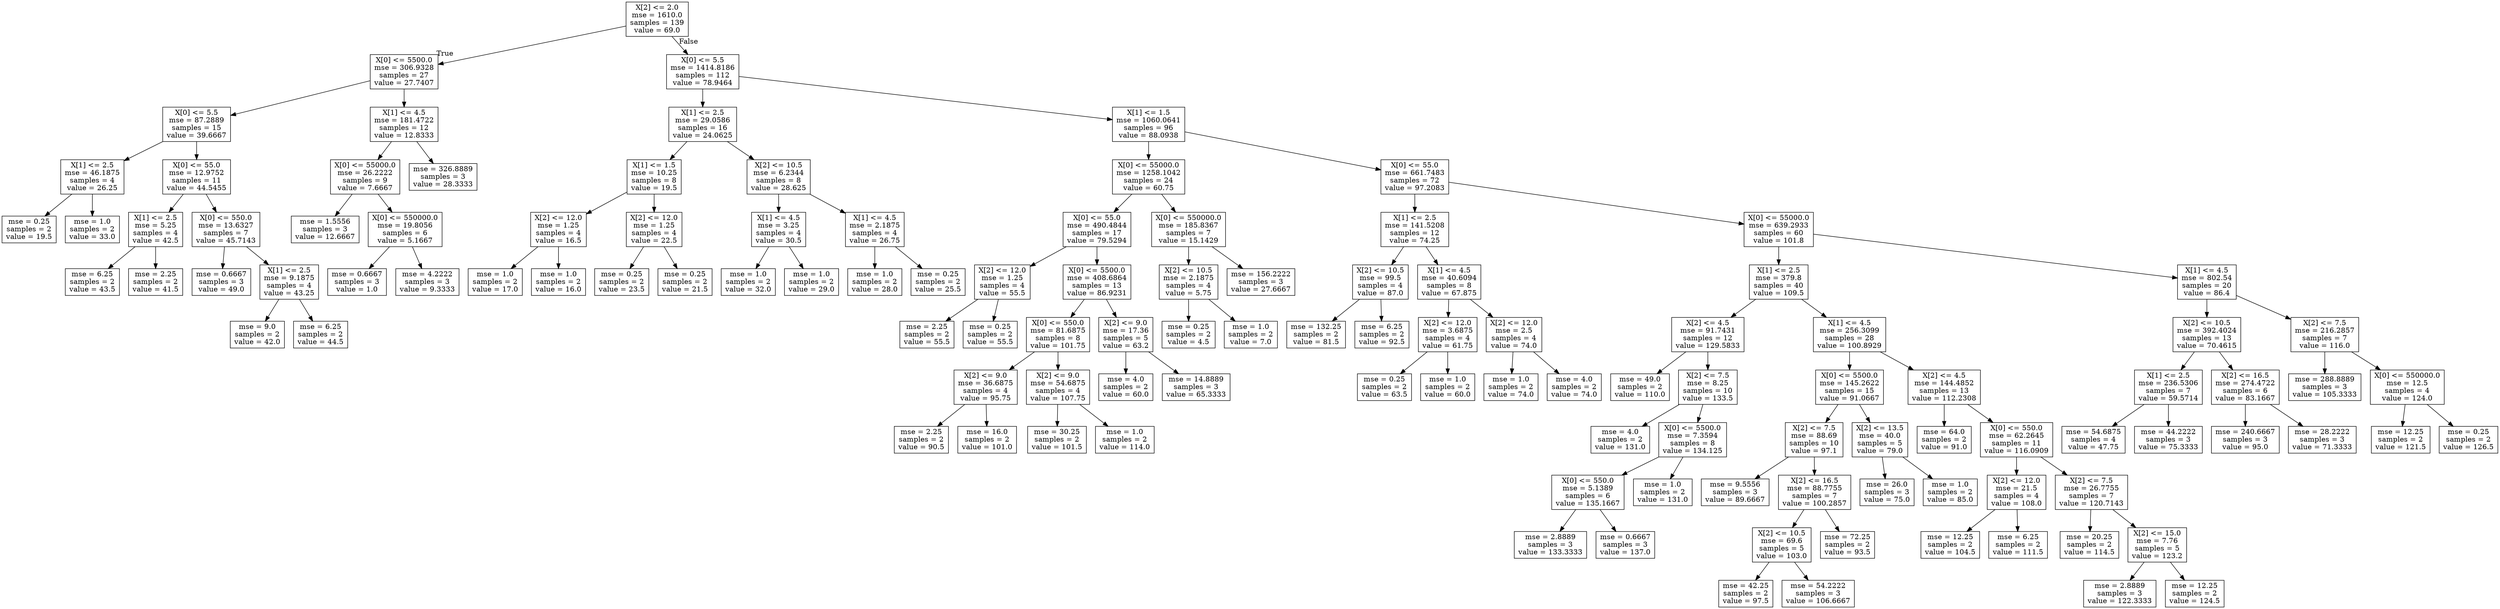 digraph Tree {
node [shape=box] ;
0 [label="X[2] <= 2.0\nmse = 1610.0\nsamples = 139\nvalue = 69.0"] ;
1 [label="X[0] <= 5500.0\nmse = 306.9328\nsamples = 27\nvalue = 27.7407"] ;
0 -> 1 [labeldistance=2.5, labelangle=45, headlabel="True"] ;
2 [label="X[0] <= 5.5\nmse = 87.2889\nsamples = 15\nvalue = 39.6667"] ;
1 -> 2 ;
3 [label="X[1] <= 2.5\nmse = 46.1875\nsamples = 4\nvalue = 26.25"] ;
2 -> 3 ;
4 [label="mse = 0.25\nsamples = 2\nvalue = 19.5"] ;
3 -> 4 ;
5 [label="mse = 1.0\nsamples = 2\nvalue = 33.0"] ;
3 -> 5 ;
6 [label="X[0] <= 55.0\nmse = 12.9752\nsamples = 11\nvalue = 44.5455"] ;
2 -> 6 ;
7 [label="X[1] <= 2.5\nmse = 5.25\nsamples = 4\nvalue = 42.5"] ;
6 -> 7 ;
8 [label="mse = 6.25\nsamples = 2\nvalue = 43.5"] ;
7 -> 8 ;
9 [label="mse = 2.25\nsamples = 2\nvalue = 41.5"] ;
7 -> 9 ;
10 [label="X[0] <= 550.0\nmse = 13.6327\nsamples = 7\nvalue = 45.7143"] ;
6 -> 10 ;
11 [label="mse = 0.6667\nsamples = 3\nvalue = 49.0"] ;
10 -> 11 ;
12 [label="X[1] <= 2.5\nmse = 9.1875\nsamples = 4\nvalue = 43.25"] ;
10 -> 12 ;
13 [label="mse = 9.0\nsamples = 2\nvalue = 42.0"] ;
12 -> 13 ;
14 [label="mse = 6.25\nsamples = 2\nvalue = 44.5"] ;
12 -> 14 ;
15 [label="X[1] <= 4.5\nmse = 181.4722\nsamples = 12\nvalue = 12.8333"] ;
1 -> 15 ;
16 [label="X[0] <= 55000.0\nmse = 26.2222\nsamples = 9\nvalue = 7.6667"] ;
15 -> 16 ;
17 [label="mse = 1.5556\nsamples = 3\nvalue = 12.6667"] ;
16 -> 17 ;
18 [label="X[0] <= 550000.0\nmse = 19.8056\nsamples = 6\nvalue = 5.1667"] ;
16 -> 18 ;
19 [label="mse = 0.6667\nsamples = 3\nvalue = 1.0"] ;
18 -> 19 ;
20 [label="mse = 4.2222\nsamples = 3\nvalue = 9.3333"] ;
18 -> 20 ;
21 [label="mse = 326.8889\nsamples = 3\nvalue = 28.3333"] ;
15 -> 21 ;
22 [label="X[0] <= 5.5\nmse = 1414.8186\nsamples = 112\nvalue = 78.9464"] ;
0 -> 22 [labeldistance=2.5, labelangle=-45, headlabel="False"] ;
23 [label="X[1] <= 2.5\nmse = 29.0586\nsamples = 16\nvalue = 24.0625"] ;
22 -> 23 ;
24 [label="X[1] <= 1.5\nmse = 10.25\nsamples = 8\nvalue = 19.5"] ;
23 -> 24 ;
25 [label="X[2] <= 12.0\nmse = 1.25\nsamples = 4\nvalue = 16.5"] ;
24 -> 25 ;
26 [label="mse = 1.0\nsamples = 2\nvalue = 17.0"] ;
25 -> 26 ;
27 [label="mse = 1.0\nsamples = 2\nvalue = 16.0"] ;
25 -> 27 ;
28 [label="X[2] <= 12.0\nmse = 1.25\nsamples = 4\nvalue = 22.5"] ;
24 -> 28 ;
29 [label="mse = 0.25\nsamples = 2\nvalue = 23.5"] ;
28 -> 29 ;
30 [label="mse = 0.25\nsamples = 2\nvalue = 21.5"] ;
28 -> 30 ;
31 [label="X[2] <= 10.5\nmse = 6.2344\nsamples = 8\nvalue = 28.625"] ;
23 -> 31 ;
32 [label="X[1] <= 4.5\nmse = 3.25\nsamples = 4\nvalue = 30.5"] ;
31 -> 32 ;
33 [label="mse = 1.0\nsamples = 2\nvalue = 32.0"] ;
32 -> 33 ;
34 [label="mse = 1.0\nsamples = 2\nvalue = 29.0"] ;
32 -> 34 ;
35 [label="X[1] <= 4.5\nmse = 2.1875\nsamples = 4\nvalue = 26.75"] ;
31 -> 35 ;
36 [label="mse = 1.0\nsamples = 2\nvalue = 28.0"] ;
35 -> 36 ;
37 [label="mse = 0.25\nsamples = 2\nvalue = 25.5"] ;
35 -> 37 ;
38 [label="X[1] <= 1.5\nmse = 1060.0641\nsamples = 96\nvalue = 88.0938"] ;
22 -> 38 ;
39 [label="X[0] <= 55000.0\nmse = 1258.1042\nsamples = 24\nvalue = 60.75"] ;
38 -> 39 ;
40 [label="X[0] <= 55.0\nmse = 490.4844\nsamples = 17\nvalue = 79.5294"] ;
39 -> 40 ;
41 [label="X[2] <= 12.0\nmse = 1.25\nsamples = 4\nvalue = 55.5"] ;
40 -> 41 ;
42 [label="mse = 2.25\nsamples = 2\nvalue = 55.5"] ;
41 -> 42 ;
43 [label="mse = 0.25\nsamples = 2\nvalue = 55.5"] ;
41 -> 43 ;
44 [label="X[0] <= 5500.0\nmse = 408.6864\nsamples = 13\nvalue = 86.9231"] ;
40 -> 44 ;
45 [label="X[0] <= 550.0\nmse = 81.6875\nsamples = 8\nvalue = 101.75"] ;
44 -> 45 ;
46 [label="X[2] <= 9.0\nmse = 36.6875\nsamples = 4\nvalue = 95.75"] ;
45 -> 46 ;
47 [label="mse = 2.25\nsamples = 2\nvalue = 90.5"] ;
46 -> 47 ;
48 [label="mse = 16.0\nsamples = 2\nvalue = 101.0"] ;
46 -> 48 ;
49 [label="X[2] <= 9.0\nmse = 54.6875\nsamples = 4\nvalue = 107.75"] ;
45 -> 49 ;
50 [label="mse = 30.25\nsamples = 2\nvalue = 101.5"] ;
49 -> 50 ;
51 [label="mse = 1.0\nsamples = 2\nvalue = 114.0"] ;
49 -> 51 ;
52 [label="X[2] <= 9.0\nmse = 17.36\nsamples = 5\nvalue = 63.2"] ;
44 -> 52 ;
53 [label="mse = 4.0\nsamples = 2\nvalue = 60.0"] ;
52 -> 53 ;
54 [label="mse = 14.8889\nsamples = 3\nvalue = 65.3333"] ;
52 -> 54 ;
55 [label="X[0] <= 550000.0\nmse = 185.8367\nsamples = 7\nvalue = 15.1429"] ;
39 -> 55 ;
56 [label="X[2] <= 10.5\nmse = 2.1875\nsamples = 4\nvalue = 5.75"] ;
55 -> 56 ;
57 [label="mse = 0.25\nsamples = 2\nvalue = 4.5"] ;
56 -> 57 ;
58 [label="mse = 1.0\nsamples = 2\nvalue = 7.0"] ;
56 -> 58 ;
59 [label="mse = 156.2222\nsamples = 3\nvalue = 27.6667"] ;
55 -> 59 ;
60 [label="X[0] <= 55.0\nmse = 661.7483\nsamples = 72\nvalue = 97.2083"] ;
38 -> 60 ;
61 [label="X[1] <= 2.5\nmse = 141.5208\nsamples = 12\nvalue = 74.25"] ;
60 -> 61 ;
62 [label="X[2] <= 10.5\nmse = 99.5\nsamples = 4\nvalue = 87.0"] ;
61 -> 62 ;
63 [label="mse = 132.25\nsamples = 2\nvalue = 81.5"] ;
62 -> 63 ;
64 [label="mse = 6.25\nsamples = 2\nvalue = 92.5"] ;
62 -> 64 ;
65 [label="X[1] <= 4.5\nmse = 40.6094\nsamples = 8\nvalue = 67.875"] ;
61 -> 65 ;
66 [label="X[2] <= 12.0\nmse = 3.6875\nsamples = 4\nvalue = 61.75"] ;
65 -> 66 ;
67 [label="mse = 0.25\nsamples = 2\nvalue = 63.5"] ;
66 -> 67 ;
68 [label="mse = 1.0\nsamples = 2\nvalue = 60.0"] ;
66 -> 68 ;
69 [label="X[2] <= 12.0\nmse = 2.5\nsamples = 4\nvalue = 74.0"] ;
65 -> 69 ;
70 [label="mse = 1.0\nsamples = 2\nvalue = 74.0"] ;
69 -> 70 ;
71 [label="mse = 4.0\nsamples = 2\nvalue = 74.0"] ;
69 -> 71 ;
72 [label="X[0] <= 55000.0\nmse = 639.2933\nsamples = 60\nvalue = 101.8"] ;
60 -> 72 ;
73 [label="X[1] <= 2.5\nmse = 379.8\nsamples = 40\nvalue = 109.5"] ;
72 -> 73 ;
74 [label="X[2] <= 4.5\nmse = 91.7431\nsamples = 12\nvalue = 129.5833"] ;
73 -> 74 ;
75 [label="mse = 49.0\nsamples = 2\nvalue = 110.0"] ;
74 -> 75 ;
76 [label="X[2] <= 7.5\nmse = 8.25\nsamples = 10\nvalue = 133.5"] ;
74 -> 76 ;
77 [label="mse = 4.0\nsamples = 2\nvalue = 131.0"] ;
76 -> 77 ;
78 [label="X[0] <= 5500.0\nmse = 7.3594\nsamples = 8\nvalue = 134.125"] ;
76 -> 78 ;
79 [label="X[0] <= 550.0\nmse = 5.1389\nsamples = 6\nvalue = 135.1667"] ;
78 -> 79 ;
80 [label="mse = 2.8889\nsamples = 3\nvalue = 133.3333"] ;
79 -> 80 ;
81 [label="mse = 0.6667\nsamples = 3\nvalue = 137.0"] ;
79 -> 81 ;
82 [label="mse = 1.0\nsamples = 2\nvalue = 131.0"] ;
78 -> 82 ;
83 [label="X[1] <= 4.5\nmse = 256.3099\nsamples = 28\nvalue = 100.8929"] ;
73 -> 83 ;
84 [label="X[0] <= 5500.0\nmse = 145.2622\nsamples = 15\nvalue = 91.0667"] ;
83 -> 84 ;
85 [label="X[2] <= 7.5\nmse = 88.69\nsamples = 10\nvalue = 97.1"] ;
84 -> 85 ;
86 [label="mse = 9.5556\nsamples = 3\nvalue = 89.6667"] ;
85 -> 86 ;
87 [label="X[2] <= 16.5\nmse = 88.7755\nsamples = 7\nvalue = 100.2857"] ;
85 -> 87 ;
88 [label="X[2] <= 10.5\nmse = 69.6\nsamples = 5\nvalue = 103.0"] ;
87 -> 88 ;
89 [label="mse = 42.25\nsamples = 2\nvalue = 97.5"] ;
88 -> 89 ;
90 [label="mse = 54.2222\nsamples = 3\nvalue = 106.6667"] ;
88 -> 90 ;
91 [label="mse = 72.25\nsamples = 2\nvalue = 93.5"] ;
87 -> 91 ;
92 [label="X[2] <= 13.5\nmse = 40.0\nsamples = 5\nvalue = 79.0"] ;
84 -> 92 ;
93 [label="mse = 26.0\nsamples = 3\nvalue = 75.0"] ;
92 -> 93 ;
94 [label="mse = 1.0\nsamples = 2\nvalue = 85.0"] ;
92 -> 94 ;
95 [label="X[2] <= 4.5\nmse = 144.4852\nsamples = 13\nvalue = 112.2308"] ;
83 -> 95 ;
96 [label="mse = 64.0\nsamples = 2\nvalue = 91.0"] ;
95 -> 96 ;
97 [label="X[0] <= 550.0\nmse = 62.2645\nsamples = 11\nvalue = 116.0909"] ;
95 -> 97 ;
98 [label="X[2] <= 12.0\nmse = 21.5\nsamples = 4\nvalue = 108.0"] ;
97 -> 98 ;
99 [label="mse = 12.25\nsamples = 2\nvalue = 104.5"] ;
98 -> 99 ;
100 [label="mse = 6.25\nsamples = 2\nvalue = 111.5"] ;
98 -> 100 ;
101 [label="X[2] <= 7.5\nmse = 26.7755\nsamples = 7\nvalue = 120.7143"] ;
97 -> 101 ;
102 [label="mse = 20.25\nsamples = 2\nvalue = 114.5"] ;
101 -> 102 ;
103 [label="X[2] <= 15.0\nmse = 7.76\nsamples = 5\nvalue = 123.2"] ;
101 -> 103 ;
104 [label="mse = 2.8889\nsamples = 3\nvalue = 122.3333"] ;
103 -> 104 ;
105 [label="mse = 12.25\nsamples = 2\nvalue = 124.5"] ;
103 -> 105 ;
106 [label="X[1] <= 4.5\nmse = 802.54\nsamples = 20\nvalue = 86.4"] ;
72 -> 106 ;
107 [label="X[2] <= 10.5\nmse = 392.4024\nsamples = 13\nvalue = 70.4615"] ;
106 -> 107 ;
108 [label="X[1] <= 2.5\nmse = 236.5306\nsamples = 7\nvalue = 59.5714"] ;
107 -> 108 ;
109 [label="mse = 54.6875\nsamples = 4\nvalue = 47.75"] ;
108 -> 109 ;
110 [label="mse = 44.2222\nsamples = 3\nvalue = 75.3333"] ;
108 -> 110 ;
111 [label="X[2] <= 16.5\nmse = 274.4722\nsamples = 6\nvalue = 83.1667"] ;
107 -> 111 ;
112 [label="mse = 240.6667\nsamples = 3\nvalue = 95.0"] ;
111 -> 112 ;
113 [label="mse = 28.2222\nsamples = 3\nvalue = 71.3333"] ;
111 -> 113 ;
114 [label="X[2] <= 7.5\nmse = 216.2857\nsamples = 7\nvalue = 116.0"] ;
106 -> 114 ;
115 [label="mse = 288.8889\nsamples = 3\nvalue = 105.3333"] ;
114 -> 115 ;
116 [label="X[0] <= 550000.0\nmse = 12.5\nsamples = 4\nvalue = 124.0"] ;
114 -> 116 ;
117 [label="mse = 12.25\nsamples = 2\nvalue = 121.5"] ;
116 -> 117 ;
118 [label="mse = 0.25\nsamples = 2\nvalue = 126.5"] ;
116 -> 118 ;
}